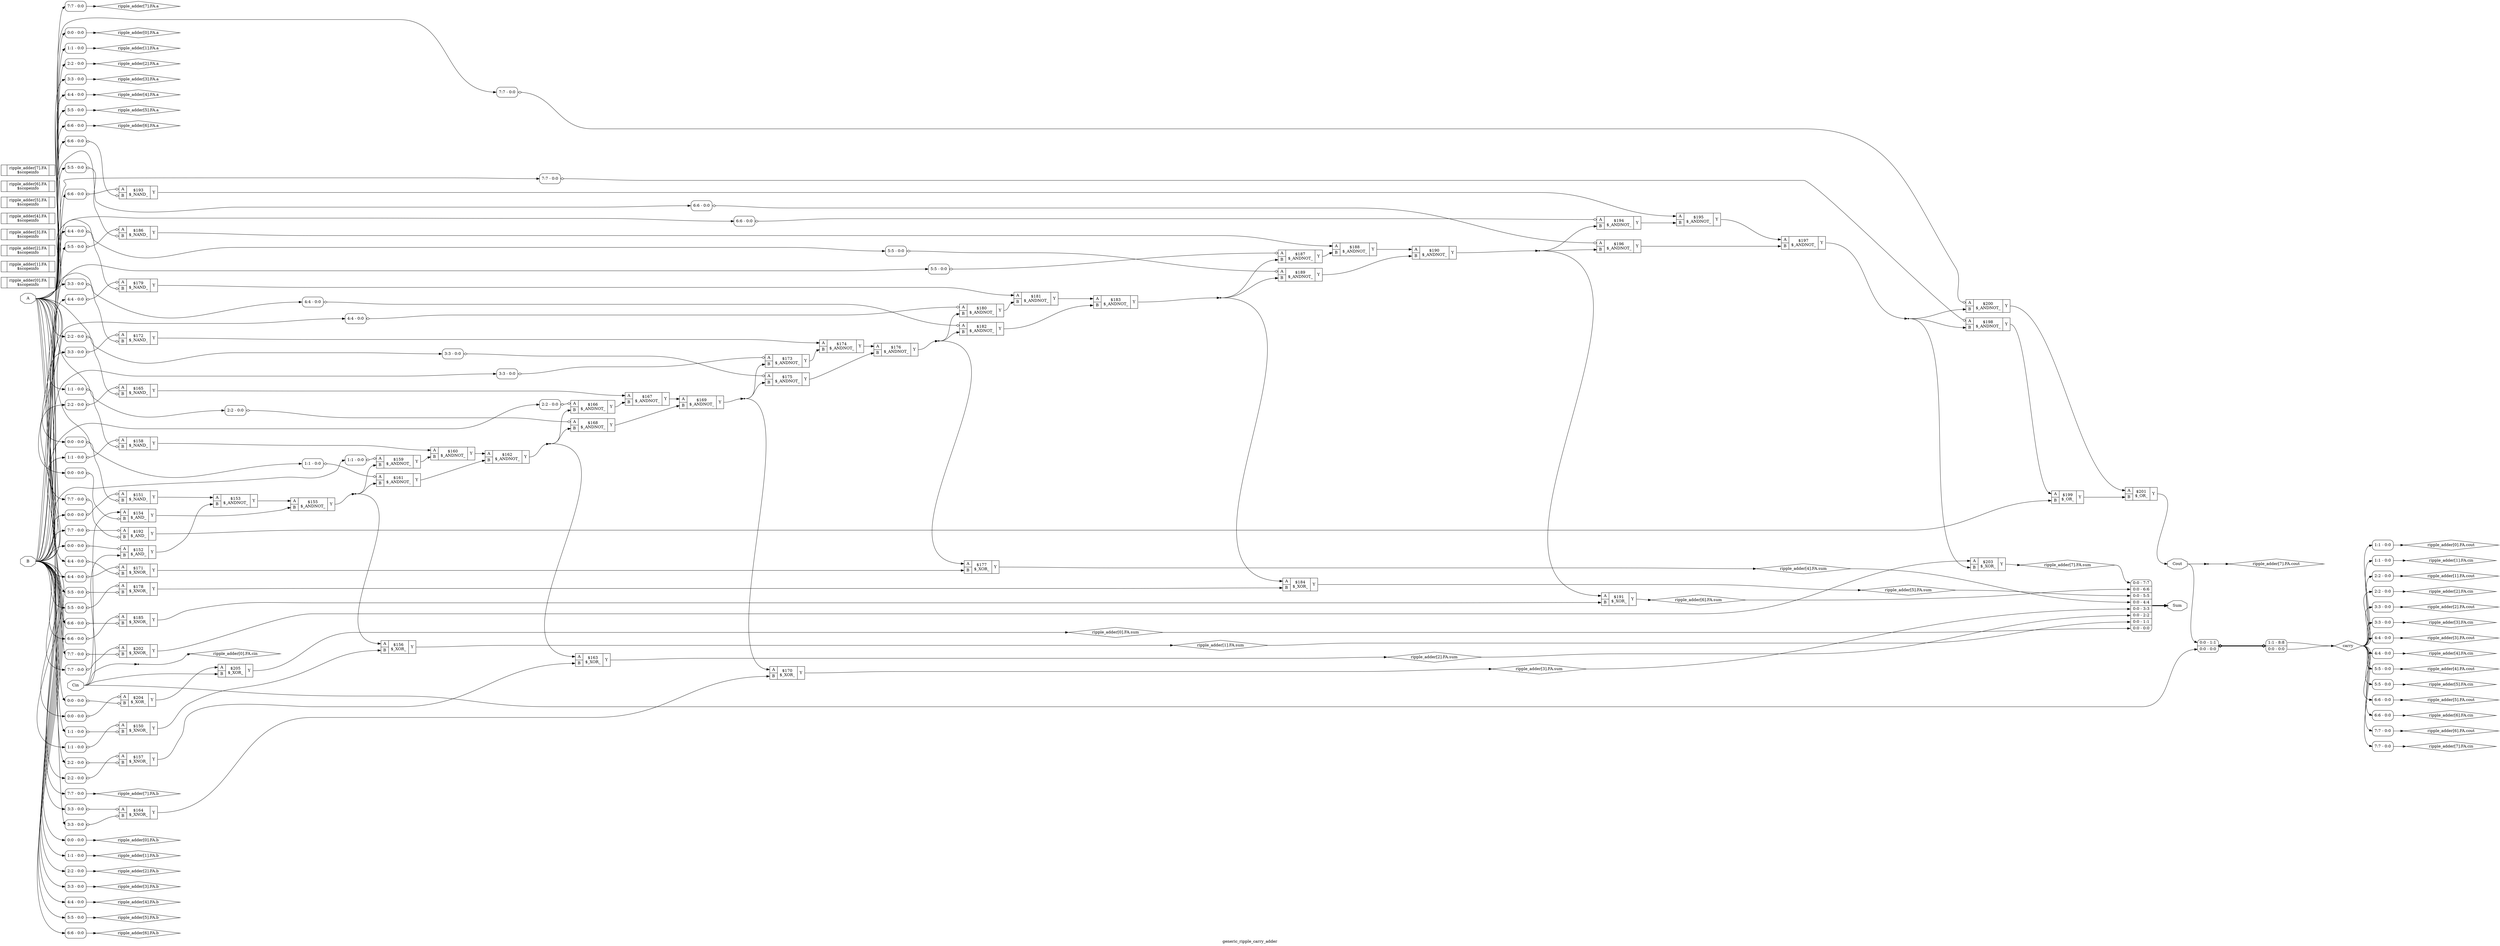 digraph "generic_ripple_carry_adder" {
label="generic_ripple_carry_adder";
rankdir="LR";
remincross=true;
n48 [ shape=octagon, label="A", color="black", fontcolor="black"];
n49 [ shape=octagon, label="B", color="black", fontcolor="black"];
n50 [ shape=octagon, label="Cin", color="black", fontcolor="black"];
n51 [ shape=octagon, label="Cout", color="black", fontcolor="black"];
n52 [ shape=octagon, label="Sum", color="black", fontcolor="black"];
n53 [ shape=diamond, label="carry", color="black", fontcolor="black"];
n54 [ shape=diamond, label="ripple_adder[0].FA.a", color="black", fontcolor="black"];
n55 [ shape=diamond, label="ripple_adder[0].FA.b", color="black", fontcolor="black"];
n56 [ shape=diamond, label="ripple_adder[0].FA.cin", color="black", fontcolor="black"];
n57 [ shape=diamond, label="ripple_adder[0].FA.cout", color="black", fontcolor="black"];
n58 [ shape=diamond, label="ripple_adder[0].FA.sum", color="black", fontcolor="black"];
n59 [ shape=diamond, label="ripple_adder[1].FA.a", color="black", fontcolor="black"];
n60 [ shape=diamond, label="ripple_adder[1].FA.b", color="black", fontcolor="black"];
n61 [ shape=diamond, label="ripple_adder[1].FA.cin", color="black", fontcolor="black"];
n62 [ shape=diamond, label="ripple_adder[1].FA.cout", color="black", fontcolor="black"];
n63 [ shape=diamond, label="ripple_adder[1].FA.sum", color="black", fontcolor="black"];
n64 [ shape=diamond, label="ripple_adder[2].FA.a", color="black", fontcolor="black"];
n65 [ shape=diamond, label="ripple_adder[2].FA.b", color="black", fontcolor="black"];
n66 [ shape=diamond, label="ripple_adder[2].FA.cin", color="black", fontcolor="black"];
n67 [ shape=diamond, label="ripple_adder[2].FA.cout", color="black", fontcolor="black"];
n68 [ shape=diamond, label="ripple_adder[2].FA.sum", color="black", fontcolor="black"];
n69 [ shape=diamond, label="ripple_adder[3].FA.a", color="black", fontcolor="black"];
n70 [ shape=diamond, label="ripple_adder[3].FA.b", color="black", fontcolor="black"];
n71 [ shape=diamond, label="ripple_adder[3].FA.cin", color="black", fontcolor="black"];
n72 [ shape=diamond, label="ripple_adder[3].FA.cout", color="black", fontcolor="black"];
n73 [ shape=diamond, label="ripple_adder[3].FA.sum", color="black", fontcolor="black"];
n74 [ shape=diamond, label="ripple_adder[4].FA.a", color="black", fontcolor="black"];
n75 [ shape=diamond, label="ripple_adder[4].FA.b", color="black", fontcolor="black"];
n76 [ shape=diamond, label="ripple_adder[4].FA.cin", color="black", fontcolor="black"];
n77 [ shape=diamond, label="ripple_adder[4].FA.cout", color="black", fontcolor="black"];
n78 [ shape=diamond, label="ripple_adder[4].FA.sum", color="black", fontcolor="black"];
n79 [ shape=diamond, label="ripple_adder[5].FA.a", color="black", fontcolor="black"];
n80 [ shape=diamond, label="ripple_adder[5].FA.b", color="black", fontcolor="black"];
n81 [ shape=diamond, label="ripple_adder[5].FA.cin", color="black", fontcolor="black"];
n82 [ shape=diamond, label="ripple_adder[5].FA.cout", color="black", fontcolor="black"];
n83 [ shape=diamond, label="ripple_adder[5].FA.sum", color="black", fontcolor="black"];
n84 [ shape=diamond, label="ripple_adder[6].FA.a", color="black", fontcolor="black"];
n85 [ shape=diamond, label="ripple_adder[6].FA.b", color="black", fontcolor="black"];
n86 [ shape=diamond, label="ripple_adder[6].FA.cin", color="black", fontcolor="black"];
n87 [ shape=diamond, label="ripple_adder[6].FA.cout", color="black", fontcolor="black"];
n88 [ shape=diamond, label="ripple_adder[6].FA.sum", color="black", fontcolor="black"];
n89 [ shape=diamond, label="ripple_adder[7].FA.a", color="black", fontcolor="black"];
n90 [ shape=diamond, label="ripple_adder[7].FA.b", color="black", fontcolor="black"];
n91 [ shape=diamond, label="ripple_adder[7].FA.cin", color="black", fontcolor="black"];
n92 [ shape=diamond, label="ripple_adder[7].FA.cout", color="black", fontcolor="black"];
n93 [ shape=diamond, label="ripple_adder[7].FA.sum", color="black", fontcolor="black"];
c95 [ shape=record, label="{{<p48> A|<p49> B}|$150\n$_XNOR_|{<p94> Y}}",  ];
x0 [ shape=record, style=rounded, label="<s0> 1:1 - 0:0 ", color="black", fontcolor="black" ];
x0:e -> c95:p48:w [arrowhead=odiamond, arrowtail=odiamond, dir=both, color="black", fontcolor="black", label=""];
x1 [ shape=record, style=rounded, label="<s0> 1:1 - 0:0 ", color="black", fontcolor="black" ];
x1:e -> c95:p49:w [arrowhead=odiamond, arrowtail=odiamond, dir=both, color="black", fontcolor="black", label=""];
c96 [ shape=record, label="{{<p48> A|<p49> B}|$151\n$_NAND_|{<p94> Y}}",  ];
x2 [ shape=record, style=rounded, label="<s0> 0:0 - 0:0 ", color="black", fontcolor="black" ];
x2:e -> c96:p48:w [arrowhead=odiamond, arrowtail=odiamond, dir=both, color="black", fontcolor="black", label=""];
x3 [ shape=record, style=rounded, label="<s0> 0:0 - 0:0 ", color="black", fontcolor="black" ];
x3:e -> c96:p49:w [arrowhead=odiamond, arrowtail=odiamond, dir=both, color="black", fontcolor="black", label=""];
c97 [ shape=record, label="{{<p48> A|<p49> B}|$152\n$_AND_|{<p94> Y}}",  ];
x4 [ shape=record, style=rounded, label="<s0> 0:0 - 0:0 ", color="black", fontcolor="black" ];
x4:e -> c97:p48:w [arrowhead=odiamond, arrowtail=odiamond, dir=both, color="black", fontcolor="black", label=""];
c98 [ shape=record, label="{{<p48> A|<p49> B}|$153\n$_ANDNOT_|{<p94> Y}}",  ];
c99 [ shape=record, label="{{<p48> A|<p49> B}|$154\n$_AND_|{<p94> Y}}",  ];
x5 [ shape=record, style=rounded, label="<s0> 0:0 - 0:0 ", color="black", fontcolor="black" ];
x5:e -> c99:p49:w [arrowhead=odiamond, arrowtail=odiamond, dir=both, color="black", fontcolor="black", label=""];
c100 [ shape=record, label="{{<p48> A|<p49> B}|$155\n$_ANDNOT_|{<p94> Y}}",  ];
c101 [ shape=record, label="{{<p48> A|<p49> B}|$156\n$_XOR_|{<p94> Y}}",  ];
c102 [ shape=record, label="{{<p48> A|<p49> B}|$157\n$_XNOR_|{<p94> Y}}",  ];
x6 [ shape=record, style=rounded, label="<s0> 2:2 - 0:0 ", color="black", fontcolor="black" ];
x6:e -> c102:p48:w [arrowhead=odiamond, arrowtail=odiamond, dir=both, color="black", fontcolor="black", label=""];
x7 [ shape=record, style=rounded, label="<s0> 2:2 - 0:0 ", color="black", fontcolor="black" ];
x7:e -> c102:p49:w [arrowhead=odiamond, arrowtail=odiamond, dir=both, color="black", fontcolor="black", label=""];
c103 [ shape=record, label="{{<p48> A|<p49> B}|$158\n$_NAND_|{<p94> Y}}",  ];
x8 [ shape=record, style=rounded, label="<s0> 1:1 - 0:0 ", color="black", fontcolor="black" ];
x8:e -> c103:p48:w [arrowhead=odiamond, arrowtail=odiamond, dir=both, color="black", fontcolor="black", label=""];
x9 [ shape=record, style=rounded, label="<s0> 1:1 - 0:0 ", color="black", fontcolor="black" ];
x9:e -> c103:p49:w [arrowhead=odiamond, arrowtail=odiamond, dir=both, color="black", fontcolor="black", label=""];
c104 [ shape=record, label="{{<p48> A|<p49> B}|$159\n$_ANDNOT_|{<p94> Y}}",  ];
x10 [ shape=record, style=rounded, label="<s0> 1:1 - 0:0 ", color="black", fontcolor="black" ];
x10:e -> c104:p48:w [arrowhead=odiamond, arrowtail=odiamond, dir=both, color="black", fontcolor="black", label=""];
c105 [ shape=record, label="{{<p48> A|<p49> B}|$160\n$_ANDNOT_|{<p94> Y}}",  ];
c106 [ shape=record, label="{{<p48> A|<p49> B}|$161\n$_ANDNOT_|{<p94> Y}}",  ];
x11 [ shape=record, style=rounded, label="<s0> 1:1 - 0:0 ", color="black", fontcolor="black" ];
x11:e -> c106:p48:w [arrowhead=odiamond, arrowtail=odiamond, dir=both, color="black", fontcolor="black", label=""];
c107 [ shape=record, label="{{<p48> A|<p49> B}|$162\n$_ANDNOT_|{<p94> Y}}",  ];
c108 [ shape=record, label="{{<p48> A|<p49> B}|$163\n$_XOR_|{<p94> Y}}",  ];
c109 [ shape=record, label="{{<p48> A|<p49> B}|$164\n$_XNOR_|{<p94> Y}}",  ];
x12 [ shape=record, style=rounded, label="<s0> 3:3 - 0:0 ", color="black", fontcolor="black" ];
x12:e -> c109:p48:w [arrowhead=odiamond, arrowtail=odiamond, dir=both, color="black", fontcolor="black", label=""];
x13 [ shape=record, style=rounded, label="<s0> 3:3 - 0:0 ", color="black", fontcolor="black" ];
x13:e -> c109:p49:w [arrowhead=odiamond, arrowtail=odiamond, dir=both, color="black", fontcolor="black", label=""];
c110 [ shape=record, label="{{<p48> A|<p49> B}|$165\n$_NAND_|{<p94> Y}}",  ];
x14 [ shape=record, style=rounded, label="<s0> 2:2 - 0:0 ", color="black", fontcolor="black" ];
x14:e -> c110:p48:w [arrowhead=odiamond, arrowtail=odiamond, dir=both, color="black", fontcolor="black", label=""];
x15 [ shape=record, style=rounded, label="<s0> 2:2 - 0:0 ", color="black", fontcolor="black" ];
x15:e -> c110:p49:w [arrowhead=odiamond, arrowtail=odiamond, dir=both, color="black", fontcolor="black", label=""];
c111 [ shape=record, label="{{<p48> A|<p49> B}|$166\n$_ANDNOT_|{<p94> Y}}",  ];
x16 [ shape=record, style=rounded, label="<s0> 2:2 - 0:0 ", color="black", fontcolor="black" ];
x16:e -> c111:p48:w [arrowhead=odiamond, arrowtail=odiamond, dir=both, color="black", fontcolor="black", label=""];
c112 [ shape=record, label="{{<p48> A|<p49> B}|$167\n$_ANDNOT_|{<p94> Y}}",  ];
c113 [ shape=record, label="{{<p48> A|<p49> B}|$168\n$_ANDNOT_|{<p94> Y}}",  ];
x17 [ shape=record, style=rounded, label="<s0> 2:2 - 0:0 ", color="black", fontcolor="black" ];
x17:e -> c113:p48:w [arrowhead=odiamond, arrowtail=odiamond, dir=both, color="black", fontcolor="black", label=""];
c114 [ shape=record, label="{{<p48> A|<p49> B}|$169\n$_ANDNOT_|{<p94> Y}}",  ];
c115 [ shape=record, label="{{<p48> A|<p49> B}|$170\n$_XOR_|{<p94> Y}}",  ];
c116 [ shape=record, label="{{<p48> A|<p49> B}|$171\n$_XNOR_|{<p94> Y}}",  ];
x18 [ shape=record, style=rounded, label="<s0> 4:4 - 0:0 ", color="black", fontcolor="black" ];
x18:e -> c116:p48:w [arrowhead=odiamond, arrowtail=odiamond, dir=both, color="black", fontcolor="black", label=""];
x19 [ shape=record, style=rounded, label="<s0> 4:4 - 0:0 ", color="black", fontcolor="black" ];
x19:e -> c116:p49:w [arrowhead=odiamond, arrowtail=odiamond, dir=both, color="black", fontcolor="black", label=""];
c117 [ shape=record, label="{{<p48> A|<p49> B}|$172\n$_NAND_|{<p94> Y}}",  ];
x20 [ shape=record, style=rounded, label="<s0> 3:3 - 0:0 ", color="black", fontcolor="black" ];
x20:e -> c117:p48:w [arrowhead=odiamond, arrowtail=odiamond, dir=both, color="black", fontcolor="black", label=""];
x21 [ shape=record, style=rounded, label="<s0> 3:3 - 0:0 ", color="black", fontcolor="black" ];
x21:e -> c117:p49:w [arrowhead=odiamond, arrowtail=odiamond, dir=both, color="black", fontcolor="black", label=""];
c118 [ shape=record, label="{{<p48> A|<p49> B}|$173\n$_ANDNOT_|{<p94> Y}}",  ];
x22 [ shape=record, style=rounded, label="<s0> 3:3 - 0:0 ", color="black", fontcolor="black" ];
x22:e -> c118:p48:w [arrowhead=odiamond, arrowtail=odiamond, dir=both, color="black", fontcolor="black", label=""];
c119 [ shape=record, label="{{<p48> A|<p49> B}|$174\n$_ANDNOT_|{<p94> Y}}",  ];
c120 [ shape=record, label="{{<p48> A|<p49> B}|$175\n$_ANDNOT_|{<p94> Y}}",  ];
x23 [ shape=record, style=rounded, label="<s0> 3:3 - 0:0 ", color="black", fontcolor="black" ];
x23:e -> c120:p48:w [arrowhead=odiamond, arrowtail=odiamond, dir=both, color="black", fontcolor="black", label=""];
c121 [ shape=record, label="{{<p48> A|<p49> B}|$176\n$_ANDNOT_|{<p94> Y}}",  ];
c122 [ shape=record, label="{{<p48> A|<p49> B}|$177\n$_XOR_|{<p94> Y}}",  ];
c123 [ shape=record, label="{{<p48> A|<p49> B}|$178\n$_XNOR_|{<p94> Y}}",  ];
x24 [ shape=record, style=rounded, label="<s0> 5:5 - 0:0 ", color="black", fontcolor="black" ];
x24:e -> c123:p48:w [arrowhead=odiamond, arrowtail=odiamond, dir=both, color="black", fontcolor="black", label=""];
x25 [ shape=record, style=rounded, label="<s0> 5:5 - 0:0 ", color="black", fontcolor="black" ];
x25:e -> c123:p49:w [arrowhead=odiamond, arrowtail=odiamond, dir=both, color="black", fontcolor="black", label=""];
c124 [ shape=record, label="{{<p48> A|<p49> B}|$179\n$_NAND_|{<p94> Y}}",  ];
x26 [ shape=record, style=rounded, label="<s0> 4:4 - 0:0 ", color="black", fontcolor="black" ];
x26:e -> c124:p48:w [arrowhead=odiamond, arrowtail=odiamond, dir=both, color="black", fontcolor="black", label=""];
x27 [ shape=record, style=rounded, label="<s0> 4:4 - 0:0 ", color="black", fontcolor="black" ];
x27:e -> c124:p49:w [arrowhead=odiamond, arrowtail=odiamond, dir=both, color="black", fontcolor="black", label=""];
c125 [ shape=record, label="{{<p48> A|<p49> B}|$180\n$_ANDNOT_|{<p94> Y}}",  ];
x28 [ shape=record, style=rounded, label="<s0> 4:4 - 0:0 ", color="black", fontcolor="black" ];
x28:e -> c125:p48:w [arrowhead=odiamond, arrowtail=odiamond, dir=both, color="black", fontcolor="black", label=""];
c126 [ shape=record, label="{{<p48> A|<p49> B}|$181\n$_ANDNOT_|{<p94> Y}}",  ];
c127 [ shape=record, label="{{<p48> A|<p49> B}|$182\n$_ANDNOT_|{<p94> Y}}",  ];
x29 [ shape=record, style=rounded, label="<s0> 4:4 - 0:0 ", color="black", fontcolor="black" ];
x29:e -> c127:p48:w [arrowhead=odiamond, arrowtail=odiamond, dir=both, color="black", fontcolor="black", label=""];
c128 [ shape=record, label="{{<p48> A|<p49> B}|$183\n$_ANDNOT_|{<p94> Y}}",  ];
c129 [ shape=record, label="{{<p48> A|<p49> B}|$184\n$_XOR_|{<p94> Y}}",  ];
c130 [ shape=record, label="{{<p48> A|<p49> B}|$185\n$_XNOR_|{<p94> Y}}",  ];
x30 [ shape=record, style=rounded, label="<s0> 6:6 - 0:0 ", color="black", fontcolor="black" ];
x30:e -> c130:p48:w [arrowhead=odiamond, arrowtail=odiamond, dir=both, color="black", fontcolor="black", label=""];
x31 [ shape=record, style=rounded, label="<s0> 6:6 - 0:0 ", color="black", fontcolor="black" ];
x31:e -> c130:p49:w [arrowhead=odiamond, arrowtail=odiamond, dir=both, color="black", fontcolor="black", label=""];
c131 [ shape=record, label="{{<p48> A|<p49> B}|$186\n$_NAND_|{<p94> Y}}",  ];
x32 [ shape=record, style=rounded, label="<s0> 5:5 - 0:0 ", color="black", fontcolor="black" ];
x32:e -> c131:p48:w [arrowhead=odiamond, arrowtail=odiamond, dir=both, color="black", fontcolor="black", label=""];
x33 [ shape=record, style=rounded, label="<s0> 5:5 - 0:0 ", color="black", fontcolor="black" ];
x33:e -> c131:p49:w [arrowhead=odiamond, arrowtail=odiamond, dir=both, color="black", fontcolor="black", label=""];
c132 [ shape=record, label="{{<p48> A|<p49> B}|$187\n$_ANDNOT_|{<p94> Y}}",  ];
x34 [ shape=record, style=rounded, label="<s0> 5:5 - 0:0 ", color="black", fontcolor="black" ];
x34:e -> c132:p48:w [arrowhead=odiamond, arrowtail=odiamond, dir=both, color="black", fontcolor="black", label=""];
c133 [ shape=record, label="{{<p48> A|<p49> B}|$188\n$_ANDNOT_|{<p94> Y}}",  ];
c134 [ shape=record, label="{{<p48> A|<p49> B}|$189\n$_ANDNOT_|{<p94> Y}}",  ];
x35 [ shape=record, style=rounded, label="<s0> 5:5 - 0:0 ", color="black", fontcolor="black" ];
x35:e -> c134:p48:w [arrowhead=odiamond, arrowtail=odiamond, dir=both, color="black", fontcolor="black", label=""];
c135 [ shape=record, label="{{<p48> A|<p49> B}|$190\n$_ANDNOT_|{<p94> Y}}",  ];
c136 [ shape=record, label="{{<p48> A|<p49> B}|$191\n$_XOR_|{<p94> Y}}",  ];
c137 [ shape=record, label="{{<p48> A|<p49> B}|$192\n$_AND_|{<p94> Y}}",  ];
x36 [ shape=record, style=rounded, label="<s0> 7:7 - 0:0 ", color="black", fontcolor="black" ];
x36:e -> c137:p48:w [arrowhead=odiamond, arrowtail=odiamond, dir=both, color="black", fontcolor="black", label=""];
x37 [ shape=record, style=rounded, label="<s0> 7:7 - 0:0 ", color="black", fontcolor="black" ];
x37:e -> c137:p49:w [arrowhead=odiamond, arrowtail=odiamond, dir=both, color="black", fontcolor="black", label=""];
c138 [ shape=record, label="{{<p48> A|<p49> B}|$193\n$_NAND_|{<p94> Y}}",  ];
x38 [ shape=record, style=rounded, label="<s0> 6:6 - 0:0 ", color="black", fontcolor="black" ];
x38:e -> c138:p48:w [arrowhead=odiamond, arrowtail=odiamond, dir=both, color="black", fontcolor="black", label=""];
x39 [ shape=record, style=rounded, label="<s0> 6:6 - 0:0 ", color="black", fontcolor="black" ];
x39:e -> c138:p49:w [arrowhead=odiamond, arrowtail=odiamond, dir=both, color="black", fontcolor="black", label=""];
c139 [ shape=record, label="{{<p48> A|<p49> B}|$194\n$_ANDNOT_|{<p94> Y}}",  ];
x40 [ shape=record, style=rounded, label="<s0> 6:6 - 0:0 ", color="black", fontcolor="black" ];
x40:e -> c139:p48:w [arrowhead=odiamond, arrowtail=odiamond, dir=both, color="black", fontcolor="black", label=""];
c140 [ shape=record, label="{{<p48> A|<p49> B}|$195\n$_ANDNOT_|{<p94> Y}}",  ];
c141 [ shape=record, label="{{<p48> A|<p49> B}|$196\n$_ANDNOT_|{<p94> Y}}",  ];
x41 [ shape=record, style=rounded, label="<s0> 6:6 - 0:0 ", color="black", fontcolor="black" ];
x41:e -> c141:p48:w [arrowhead=odiamond, arrowtail=odiamond, dir=both, color="black", fontcolor="black", label=""];
c142 [ shape=record, label="{{<p48> A|<p49> B}|$197\n$_ANDNOT_|{<p94> Y}}",  ];
c143 [ shape=record, label="{{<p48> A|<p49> B}|$198\n$_ANDNOT_|{<p94> Y}}",  ];
x42 [ shape=record, style=rounded, label="<s0> 7:7 - 0:0 ", color="black", fontcolor="black" ];
x42:e -> c143:p48:w [arrowhead=odiamond, arrowtail=odiamond, dir=both, color="black", fontcolor="black", label=""];
c144 [ shape=record, label="{{<p48> A|<p49> B}|$199\n$_OR_|{<p94> Y}}",  ];
c145 [ shape=record, label="{{<p48> A|<p49> B}|$200\n$_ANDNOT_|{<p94> Y}}",  ];
x43 [ shape=record, style=rounded, label="<s0> 7:7 - 0:0 ", color="black", fontcolor="black" ];
x43:e -> c145:p48:w [arrowhead=odiamond, arrowtail=odiamond, dir=both, color="black", fontcolor="black", label=""];
c146 [ shape=record, label="{{<p48> A|<p49> B}|$201\n$_OR_|{<p94> Y}}",  ];
c147 [ shape=record, label="{{<p48> A|<p49> B}|$202\n$_XNOR_|{<p94> Y}}",  ];
x44 [ shape=record, style=rounded, label="<s0> 7:7 - 0:0 ", color="black", fontcolor="black" ];
x44:e -> c147:p48:w [arrowhead=odiamond, arrowtail=odiamond, dir=both, color="black", fontcolor="black", label=""];
x45 [ shape=record, style=rounded, label="<s0> 7:7 - 0:0 ", color="black", fontcolor="black" ];
x45:e -> c147:p49:w [arrowhead=odiamond, arrowtail=odiamond, dir=both, color="black", fontcolor="black", label=""];
c148 [ shape=record, label="{{<p48> A|<p49> B}|$203\n$_XOR_|{<p94> Y}}",  ];
c149 [ shape=record, label="{{<p48> A|<p49> B}|$204\n$_XOR_|{<p94> Y}}",  ];
x46 [ shape=record, style=rounded, label="<s0> 0:0 - 0:0 ", color="black", fontcolor="black" ];
x46:e -> c149:p48:w [arrowhead=odiamond, arrowtail=odiamond, dir=both, color="black", fontcolor="black", label=""];
x47 [ shape=record, style=rounded, label="<s0> 0:0 - 0:0 ", color="black", fontcolor="black" ];
x47:e -> c149:p49:w [arrowhead=odiamond, arrowtail=odiamond, dir=both, color="black", fontcolor="black", label=""];
c150 [ shape=record, label="{{<p48> A|<p49> B}|$205\n$_XOR_|{<p94> Y}}",  ];
c151 [ shape=record, label="{{}|ripple_adder[0].FA\n$scopeinfo|{}}",  ];
c152 [ shape=record, label="{{}|ripple_adder[1].FA\n$scopeinfo|{}}",  ];
c153 [ shape=record, label="{{}|ripple_adder[2].FA\n$scopeinfo|{}}",  ];
c154 [ shape=record, label="{{}|ripple_adder[3].FA\n$scopeinfo|{}}",  ];
c155 [ shape=record, label="{{}|ripple_adder[4].FA\n$scopeinfo|{}}",  ];
c156 [ shape=record, label="{{}|ripple_adder[5].FA\n$scopeinfo|{}}",  ];
c157 [ shape=record, label="{{}|ripple_adder[6].FA\n$scopeinfo|{}}",  ];
c158 [ shape=record, label="{{}|ripple_adder[7].FA\n$scopeinfo|{}}",  ];
x48 [ shape=record, style=rounded, label="<s7> 0:0 - 7:7 |<s6> 0:0 - 6:6 |<s5> 0:0 - 5:5 |<s4> 0:0 - 4:4 |<s3> 0:0 - 3:3 |<s2> 0:0 - 2:2 |<s1> 0:0 - 1:1 |<s0> 0:0 - 0:0 ", color="black", fontcolor="black" ];
x49 [ shape=record, style=rounded, label="<s1> 0:0 - 1:1 |<s0> 0:0 - 0:0 ", color="black", fontcolor="black" ];
x50 [ shape=record, style=rounded, label="<s1> 1:1 - 8:8 |<s0> 0:0 - 0:0 ", color="black", fontcolor="black" ];
x49:e -> x50:w [arrowhead=odiamond, arrowtail=odiamond, dir=both, color="black", fontcolor="black", style="setlinewidth(3)", label=""];
x51 [ shape=record, style=rounded, label="<s0> 0:0 - 0:0 ", color="black", fontcolor="black" ];
x52 [ shape=record, style=rounded, label="<s0> 0:0 - 0:0 ", color="black", fontcolor="black" ];
x53 [shape=point, ];
x54 [ shape=record, style=rounded, label="<s0> 1:1 - 0:0 ", color="black", fontcolor="black" ];
x55 [ shape=record, style=rounded, label="<s0> 1:1 - 0:0 ", color="black", fontcolor="black" ];
x56 [ shape=record, style=rounded, label="<s0> 1:1 - 0:0 ", color="black", fontcolor="black" ];
x57 [ shape=record, style=rounded, label="<s0> 1:1 - 0:0 ", color="black", fontcolor="black" ];
x58 [ shape=record, style=rounded, label="<s0> 2:2 - 0:0 ", color="black", fontcolor="black" ];
x59 [ shape=record, style=rounded, label="<s0> 2:2 - 0:0 ", color="black", fontcolor="black" ];
x60 [ shape=record, style=rounded, label="<s0> 2:2 - 0:0 ", color="black", fontcolor="black" ];
x61 [ shape=record, style=rounded, label="<s0> 2:2 - 0:0 ", color="black", fontcolor="black" ];
x62 [ shape=record, style=rounded, label="<s0> 3:3 - 0:0 ", color="black", fontcolor="black" ];
x63 [ shape=record, style=rounded, label="<s0> 3:3 - 0:0 ", color="black", fontcolor="black" ];
x64 [ shape=record, style=rounded, label="<s0> 3:3 - 0:0 ", color="black", fontcolor="black" ];
x65 [ shape=record, style=rounded, label="<s0> 3:3 - 0:0 ", color="black", fontcolor="black" ];
x66 [ shape=record, style=rounded, label="<s0> 4:4 - 0:0 ", color="black", fontcolor="black" ];
x67 [ shape=record, style=rounded, label="<s0> 4:4 - 0:0 ", color="black", fontcolor="black" ];
x68 [ shape=record, style=rounded, label="<s0> 4:4 - 0:0 ", color="black", fontcolor="black" ];
x69 [ shape=record, style=rounded, label="<s0> 4:4 - 0:0 ", color="black", fontcolor="black" ];
x70 [ shape=record, style=rounded, label="<s0> 5:5 - 0:0 ", color="black", fontcolor="black" ];
x71 [ shape=record, style=rounded, label="<s0> 5:5 - 0:0 ", color="black", fontcolor="black" ];
x72 [ shape=record, style=rounded, label="<s0> 5:5 - 0:0 ", color="black", fontcolor="black" ];
x73 [ shape=record, style=rounded, label="<s0> 5:5 - 0:0 ", color="black", fontcolor="black" ];
x74 [ shape=record, style=rounded, label="<s0> 6:6 - 0:0 ", color="black", fontcolor="black" ];
x75 [ shape=record, style=rounded, label="<s0> 6:6 - 0:0 ", color="black", fontcolor="black" ];
x76 [ shape=record, style=rounded, label="<s0> 6:6 - 0:0 ", color="black", fontcolor="black" ];
x77 [ shape=record, style=rounded, label="<s0> 6:6 - 0:0 ", color="black", fontcolor="black" ];
x78 [ shape=record, style=rounded, label="<s0> 7:7 - 0:0 ", color="black", fontcolor="black" ];
x79 [ shape=record, style=rounded, label="<s0> 7:7 - 0:0 ", color="black", fontcolor="black" ];
x80 [ shape=record, style=rounded, label="<s0> 7:7 - 0:0 ", color="black", fontcolor="black" ];
x81 [ shape=record, style=rounded, label="<s0> 7:7 - 0:0 ", color="black", fontcolor="black" ];
x82 [shape=point, ];
c95:p94:e -> c101:p49:w [color="black", fontcolor="black", label=""];
c105:p94:e -> c107:p48:w [color="black", fontcolor="black", label=""];
c106:p94:e -> c107:p49:w [color="black", fontcolor="black", label=""];
n12 [ shape=point ];
c107:p94:e -> n12:w [color="black", fontcolor="black", label=""];
n12:e -> c108:p48:w [color="black", fontcolor="black", label=""];
n12:e -> c111:p49:w [color="black", fontcolor="black", label=""];
n12:e -> c113:p49:w [color="black", fontcolor="black", label=""];
c109:p94:e -> c115:p49:w [color="black", fontcolor="black", label=""];
c110:p94:e -> c112:p48:w [color="black", fontcolor="black", label=""];
c111:p94:e -> c112:p49:w [color="black", fontcolor="black", label=""];
c112:p94:e -> c114:p48:w [color="black", fontcolor="black", label=""];
c113:p94:e -> c114:p49:w [color="black", fontcolor="black", label=""];
n18 [ shape=point ];
c114:p94:e -> n18:w [color="black", fontcolor="black", label=""];
n18:e -> c115:p48:w [color="black", fontcolor="black", label=""];
n18:e -> c118:p49:w [color="black", fontcolor="black", label=""];
n18:e -> c120:p49:w [color="black", fontcolor="black", label=""];
c116:p94:e -> c122:p49:w [color="black", fontcolor="black", label=""];
c96:p94:e -> c98:p48:w [color="black", fontcolor="black", label=""];
c117:p94:e -> c119:p48:w [color="black", fontcolor="black", label=""];
c118:p94:e -> c119:p49:w [color="black", fontcolor="black", label=""];
c119:p94:e -> c121:p48:w [color="black", fontcolor="black", label=""];
c120:p94:e -> c121:p49:w [color="black", fontcolor="black", label=""];
n24 [ shape=point ];
c121:p94:e -> n24:w [color="black", fontcolor="black", label=""];
n24:e -> c122:p48:w [color="black", fontcolor="black", label=""];
n24:e -> c125:p49:w [color="black", fontcolor="black", label=""];
n24:e -> c127:p49:w [color="black", fontcolor="black", label=""];
c123:p94:e -> c129:p49:w [color="black", fontcolor="black", label=""];
c124:p94:e -> c126:p48:w [color="black", fontcolor="black", label=""];
c125:p94:e -> c126:p49:w [color="black", fontcolor="black", label=""];
c126:p94:e -> c128:p48:w [color="black", fontcolor="black", label=""];
c127:p94:e -> c128:p49:w [color="black", fontcolor="black", label=""];
c97:p94:e -> c98:p49:w [color="black", fontcolor="black", label=""];
n30 [ shape=point ];
c128:p94:e -> n30:w [color="black", fontcolor="black", label=""];
n30:e -> c129:p48:w [color="black", fontcolor="black", label=""];
n30:e -> c132:p49:w [color="black", fontcolor="black", label=""];
n30:e -> c134:p49:w [color="black", fontcolor="black", label=""];
c130:p94:e -> c136:p49:w [color="black", fontcolor="black", label=""];
c131:p94:e -> c133:p48:w [color="black", fontcolor="black", label=""];
c132:p94:e -> c133:p49:w [color="black", fontcolor="black", label=""];
c133:p94:e -> c135:p48:w [color="black", fontcolor="black", label=""];
c134:p94:e -> c135:p49:w [color="black", fontcolor="black", label=""];
n36 [ shape=point ];
c135:p94:e -> n36:w [color="black", fontcolor="black", label=""];
n36:e -> c136:p48:w [color="black", fontcolor="black", label=""];
n36:e -> c139:p49:w [color="black", fontcolor="black", label=""];
n36:e -> c141:p49:w [color="black", fontcolor="black", label=""];
c137:p94:e -> c144:p49:w [color="black", fontcolor="black", label=""];
c138:p94:e -> c140:p48:w [color="black", fontcolor="black", label=""];
c139:p94:e -> c140:p49:w [color="black", fontcolor="black", label=""];
c98:p94:e -> c100:p48:w [color="black", fontcolor="black", label=""];
c140:p94:e -> c142:p48:w [color="black", fontcolor="black", label=""];
c141:p94:e -> c142:p49:w [color="black", fontcolor="black", label=""];
n42 [ shape=point ];
c142:p94:e -> n42:w [color="black", fontcolor="black", label=""];
n42:e -> c143:p49:w [color="black", fontcolor="black", label=""];
n42:e -> c145:p49:w [color="black", fontcolor="black", label=""];
n42:e -> c148:p49:w [color="black", fontcolor="black", label=""];
c143:p94:e -> c144:p48:w [color="black", fontcolor="black", label=""];
c144:p94:e -> c146:p49:w [color="black", fontcolor="black", label=""];
c145:p94:e -> c146:p48:w [color="black", fontcolor="black", label=""];
c147:p94:e -> c148:p48:w [color="black", fontcolor="black", label=""];
c149:p94:e -> c150:p48:w [color="black", fontcolor="black", label=""];
n48:e -> x11:s0:w [color="black", fontcolor="black", label=""];
n48:e -> x13:s0:w [color="black", fontcolor="black", label=""];
n48:e -> x15:s0:w [color="black", fontcolor="black", label=""];
n48:e -> x17:s0:w [color="black", fontcolor="black", label=""];
n48:e -> x19:s0:w [color="black", fontcolor="black", label=""];
n48:e -> x1:s0:w [color="black", fontcolor="black", label=""];
n48:e -> x21:s0:w [color="black", fontcolor="black", label=""];
n48:e -> x23:s0:w [color="black", fontcolor="black", label=""];
n48:e -> x25:s0:w [color="black", fontcolor="black", label=""];
n48:e -> x27:s0:w [color="black", fontcolor="black", label=""];
n48:e -> x29:s0:w [color="black", fontcolor="black", label=""];
n48:e -> x31:s0:w [color="black", fontcolor="black", label=""];
n48:e -> x33:s0:w [color="black", fontcolor="black", label=""];
n48:e -> x35:s0:w [color="black", fontcolor="black", label=""];
n48:e -> x37:s0:w [color="black", fontcolor="black", label=""];
n48:e -> x39:s0:w [color="black", fontcolor="black", label=""];
n48:e -> x3:s0:w [color="black", fontcolor="black", label=""];
n48:e -> x41:s0:w [color="black", fontcolor="black", label=""];
n48:e -> x43:s0:w [color="black", fontcolor="black", label=""];
n48:e -> x45:s0:w [color="black", fontcolor="black", label=""];
n48:e -> x47:s0:w [color="black", fontcolor="black", label=""];
n48:e -> x51:s0:w [color="black", fontcolor="black", label=""];
n48:e -> x55:s0:w [color="black", fontcolor="black", label=""];
n48:e -> x59:s0:w [color="black", fontcolor="black", label=""];
n48:e -> x5:s0:w [color="black", fontcolor="black", label=""];
n48:e -> x63:s0:w [color="black", fontcolor="black", label=""];
n48:e -> x67:s0:w [color="black", fontcolor="black", label=""];
n48:e -> x71:s0:w [color="black", fontcolor="black", label=""];
n48:e -> x75:s0:w [color="black", fontcolor="black", label=""];
n48:e -> x79:s0:w [color="black", fontcolor="black", label=""];
n48:e -> x7:s0:w [color="black", fontcolor="black", label=""];
n48:e -> x9:s0:w [color="black", fontcolor="black", label=""];
n49:e -> x0:s0:w [color="black", fontcolor="black", label=""];
n49:e -> x10:s0:w [color="black", fontcolor="black", label=""];
n49:e -> x12:s0:w [color="black", fontcolor="black", label=""];
n49:e -> x14:s0:w [color="black", fontcolor="black", label=""];
n49:e -> x16:s0:w [color="black", fontcolor="black", label=""];
n49:e -> x18:s0:w [color="black", fontcolor="black", label=""];
n49:e -> x20:s0:w [color="black", fontcolor="black", label=""];
n49:e -> x22:s0:w [color="black", fontcolor="black", label=""];
n49:e -> x24:s0:w [color="black", fontcolor="black", label=""];
n49:e -> x26:s0:w [color="black", fontcolor="black", label=""];
n49:e -> x28:s0:w [color="black", fontcolor="black", label=""];
n49:e -> x2:s0:w [color="black", fontcolor="black", label=""];
n49:e -> x30:s0:w [color="black", fontcolor="black", label=""];
n49:e -> x32:s0:w [color="black", fontcolor="black", label=""];
n49:e -> x34:s0:w [color="black", fontcolor="black", label=""];
n49:e -> x36:s0:w [color="black", fontcolor="black", label=""];
n49:e -> x38:s0:w [color="black", fontcolor="black", label=""];
n49:e -> x40:s0:w [color="black", fontcolor="black", label=""];
n49:e -> x42:s0:w [color="black", fontcolor="black", label=""];
n49:e -> x44:s0:w [color="black", fontcolor="black", label=""];
n49:e -> x46:s0:w [color="black", fontcolor="black", label=""];
n49:e -> x4:s0:w [color="black", fontcolor="black", label=""];
n49:e -> x52:s0:w [color="black", fontcolor="black", label=""];
n49:e -> x56:s0:w [color="black", fontcolor="black", label=""];
n49:e -> x60:s0:w [color="black", fontcolor="black", label=""];
n49:e -> x64:s0:w [color="black", fontcolor="black", label=""];
n49:e -> x68:s0:w [color="black", fontcolor="black", label=""];
n49:e -> x6:s0:w [color="black", fontcolor="black", label=""];
n49:e -> x72:s0:w [color="black", fontcolor="black", label=""];
n49:e -> x76:s0:w [color="black", fontcolor="black", label=""];
n49:e -> x80:s0:w [color="black", fontcolor="black", label=""];
n49:e -> x8:s0:w [color="black", fontcolor="black", label=""];
c99:p94:e -> c100:p49:w [color="black", fontcolor="black", label=""];
n50:e -> c150:p49:w [color="black", fontcolor="black", label=""];
n50:e -> c97:p49:w [color="black", fontcolor="black", label=""];
n50:e -> c99:p48:w [color="black", fontcolor="black", label=""];
n50:e -> x49:s0:w [color="black", fontcolor="black", label=""];
n50:e -> x53:w [color="black", fontcolor="black", label=""];
c146:p94:e -> n51:w [color="black", fontcolor="black", label=""];
n51:e -> x49:s1:w [color="black", fontcolor="black", label=""];
n51:e -> x82:w [color="black", fontcolor="black", label=""];
x48:e -> n52:w [color="black", fontcolor="black", style="setlinewidth(3)", label=""];
x50:s0:e -> n53:w [color="black", fontcolor="black", label=""];
x50:s1:e -> n53:w [color="black", fontcolor="black", label=""];
n53:e -> x54:s0:w [color="black", fontcolor="black", label=""];
n53:e -> x57:s0:w [color="black", fontcolor="black", label=""];
n53:e -> x58:s0:w [color="black", fontcolor="black", label=""];
n53:e -> x61:s0:w [color="black", fontcolor="black", label=""];
n53:e -> x62:s0:w [color="black", fontcolor="black", label=""];
n53:e -> x65:s0:w [color="black", fontcolor="black", label=""];
n53:e -> x66:s0:w [color="black", fontcolor="black", label=""];
n53:e -> x69:s0:w [color="black", fontcolor="black", label=""];
n53:e -> x70:s0:w [color="black", fontcolor="black", label=""];
n53:e -> x73:s0:w [color="black", fontcolor="black", label=""];
n53:e -> x74:s0:w [color="black", fontcolor="black", label=""];
n53:e -> x77:s0:w [color="black", fontcolor="black", label=""];
n53:e -> x78:s0:w [color="black", fontcolor="black", label=""];
n53:e -> x81:s0:w [color="black", fontcolor="black", label=""];
x51:e -> n54:w [color="black", fontcolor="black", label=""];
x52:e -> n55:w [color="black", fontcolor="black", label=""];
x53:e -> n56:w [color="black", fontcolor="black", label=""];
x54:e -> n57:w [color="black", fontcolor="black", label=""];
c150:p94:e -> n58:w [color="black", fontcolor="black", label=""];
n58:e -> x48:s0:w [color="black", fontcolor="black", label=""];
x55:e -> n59:w [color="black", fontcolor="black", label=""];
n6 [ shape=point ];
c100:p94:e -> n6:w [color="black", fontcolor="black", label=""];
n6:e -> c101:p48:w [color="black", fontcolor="black", label=""];
n6:e -> c104:p49:w [color="black", fontcolor="black", label=""];
n6:e -> c106:p49:w [color="black", fontcolor="black", label=""];
x56:e -> n60:w [color="black", fontcolor="black", label=""];
x57:e -> n61:w [color="black", fontcolor="black", label=""];
x58:e -> n62:w [color="black", fontcolor="black", label=""];
c101:p94:e -> n63:w [color="black", fontcolor="black", label=""];
n63:e -> x48:s1:w [color="black", fontcolor="black", label=""];
x59:e -> n64:w [color="black", fontcolor="black", label=""];
x60:e -> n65:w [color="black", fontcolor="black", label=""];
x61:e -> n66:w [color="black", fontcolor="black", label=""];
x62:e -> n67:w [color="black", fontcolor="black", label=""];
c108:p94:e -> n68:w [color="black", fontcolor="black", label=""];
n68:e -> x48:s2:w [color="black", fontcolor="black", label=""];
x63:e -> n69:w [color="black", fontcolor="black", label=""];
c102:p94:e -> c108:p49:w [color="black", fontcolor="black", label=""];
x64:e -> n70:w [color="black", fontcolor="black", label=""];
x65:e -> n71:w [color="black", fontcolor="black", label=""];
x66:e -> n72:w [color="black", fontcolor="black", label=""];
c115:p94:e -> n73:w [color="black", fontcolor="black", label=""];
n73:e -> x48:s3:w [color="black", fontcolor="black", label=""];
x67:e -> n74:w [color="black", fontcolor="black", label=""];
x68:e -> n75:w [color="black", fontcolor="black", label=""];
x69:e -> n76:w [color="black", fontcolor="black", label=""];
x70:e -> n77:w [color="black", fontcolor="black", label=""];
c122:p94:e -> n78:w [color="black", fontcolor="black", label=""];
n78:e -> x48:s4:w [color="black", fontcolor="black", label=""];
x71:e -> n79:w [color="black", fontcolor="black", label=""];
c103:p94:e -> c105:p48:w [color="black", fontcolor="black", label=""];
x72:e -> n80:w [color="black", fontcolor="black", label=""];
x73:e -> n81:w [color="black", fontcolor="black", label=""];
x74:e -> n82:w [color="black", fontcolor="black", label=""];
c129:p94:e -> n83:w [color="black", fontcolor="black", label=""];
n83:e -> x48:s5:w [color="black", fontcolor="black", label=""];
x75:e -> n84:w [color="black", fontcolor="black", label=""];
x76:e -> n85:w [color="black", fontcolor="black", label=""];
x77:e -> n86:w [color="black", fontcolor="black", label=""];
x78:e -> n87:w [color="black", fontcolor="black", label=""];
c136:p94:e -> n88:w [color="black", fontcolor="black", label=""];
n88:e -> x48:s6:w [color="black", fontcolor="black", label=""];
x79:e -> n89:w [color="black", fontcolor="black", label=""];
c104:p94:e -> c105:p49:w [color="black", fontcolor="black", label=""];
x80:e -> n90:w [color="black", fontcolor="black", label=""];
x81:e -> n91:w [color="black", fontcolor="black", label=""];
x82:e -> n92:w [color="black", fontcolor="black", label=""];
c148:p94:e -> n93:w [color="black", fontcolor="black", label=""];
n93:e -> x48:s7:w [color="black", fontcolor="black", label=""];
}
